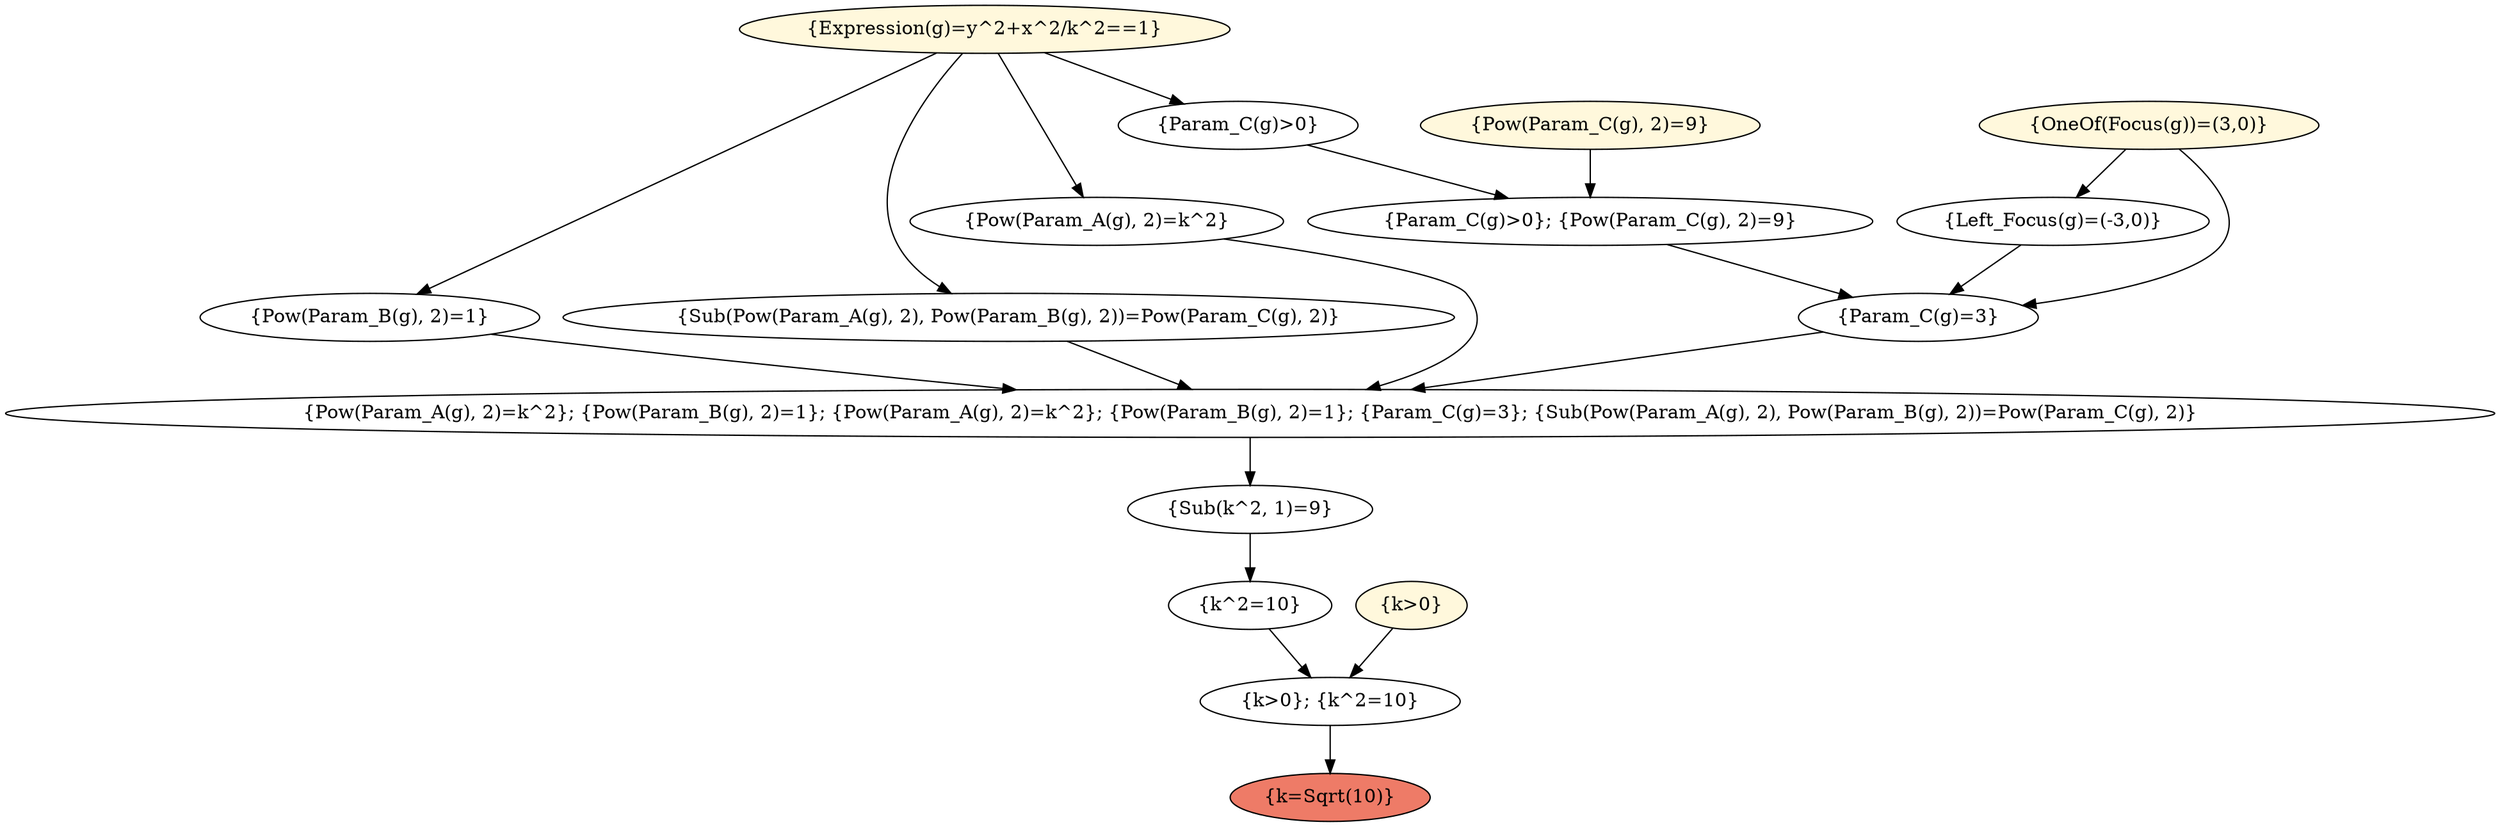 digraph solving_process {
	graph [bb="0,0,1568.5,612"];
	node [label="\N"];
	"{Expression(g)=y^2+x^2/k^2==1}"	[fillcolor=cornsilk,
		height=0.5,
		pos="616.26,594",
		style=filled,
		width=3.9713];
	"{Param_C(g)>0}"	[height=0.5,
		pos="779.26,522",
		width=2.1088];
	"{Expression(g)=y^2+x^2/k^2==1}" -> "{Param_C(g)>0}"	[pos="e,743.6,538.32 655.3,576.23 678.69,566.19 708.54,553.37 733.09,542.83"];
	"{Sub(Pow(Param_A(g), 2), Pow(Param_B(g), 2))=Pow(Param_C(g), 2)}"	[height=0.5,
		pos="628.26,378",
		width=7.9235];
	"{Expression(g)=y^2+x^2/k^2==1}" -> "{Sub(Pow(Param_A(g), 2), Pow(Param_B(g), 2))=Pow(Param_C(g), 2)}"	[pos="e,595.86,396.36 602.15,576.01 579.08,546.05 538.17,482.24 562.26,432 567.71,420.64 576.91,410.94 586.74,403.07"];
	"{Pow(Param_A(g), 2)=k^2}"	[height=0.5,
		pos="689.26,450",
		width=3.2746];
	"{Expression(g)=y^2+x^2/k^2==1}" -> "{Pow(Param_A(g), 2)=k^2}"	[pos="e,680.46,468.11 625.21,575.59 637.7,551.29 660.49,506.97 675.24,478.27"];
	"{Pow(Param_B(g), 2)=1}"	[height=0.5,
		pos="217.26,378",
		width=3.0045];
	"{Expression(g)=y^2+x^2/k^2==1}" -> "{Pow(Param_B(g), 2)=1}"	[pos="e,248.36,395.68 584.62,576.03 512.85,537.54 337.8,443.65 258.05,400.88"];
	"{Param_C(g)>0}; {Pow(Param_C(g), 2)=9}"	[height=0.5,
		pos="1003.3,450",
		width=4.9522];
	"{Param_C(g)>0}" -> "{Param_C(g)>0}; {Pow(Param_C(g), 2)=9}"	[pos="e,950.15,467.6 823.78,507.09 856.88,496.74 902.51,482.49 939.47,470.93"];
	"{Pow(Param_A(g), 2)=k^2}; {Pow(Param_B(g), 2)=1}; {Pow(Param_A(g), 2)=k^2}; {Pow(Param_B(g), 2)=1}; {Param_C(g)=3}; {Sub(Pow(Param_\
A(g), 2), Pow(Param_B(g), 2))=Pow(Param_C(g), 2)}"	[height=0.5,
		pos="784.26,306",
		width=21.785];
	"{Sub(Pow(Param_A(g), 2), Pow(Param_B(g), 2))=Pow(Param_C(g), 2)}" -> "{Pow(Param_A(g), 2)=k^2}; {Pow(Param_B(g), 2)=1}; {Pow(Param_A(g), 2)=k^2}; {Pow(Param_B(g), 2)=1}; {Param_C(g)=3}; {Sub(Pow(Param_\
A(g), 2), Pow(Param_B(g), 2))=Pow(Param_C(g), 2)}"	[pos="e,745.33,324.47 666.82,359.7 687.37,350.48 712.87,339.03 734.86,329.17"];
	"{Pow(Param_A(g), 2)=k^2}" -> "{Pow(Param_A(g), 2)=k^2}; {Pow(Param_B(g), 2)=1}; {Pow(Param_A(g), 2)=k^2}; {Pow(Param_B(g), 2)=1}; {Param_C(g)=3}; {Sub(Pow(Param_\
A(g), 2), Pow(Param_B(g), 2))=Pow(Param_C(g), 2)}"	[pos="e,875.19,324.31 767.57,436.13 831.34,424.86 912.38,408.38 922.26,396 932.24,383.49 931.32,373.19 922.26,360 913.05,346.59 899.94,\
336.58 885.43,329.1"];
	"{Pow(Param_B(g), 2)=1}" -> "{Pow(Param_A(g), 2)=k^2}; {Pow(Param_B(g), 2)=1}; {Pow(Param_A(g), 2)=k^2}; {Pow(Param_B(g), 2)=1}; {Param_C(g)=3}; {Sub(Pow(Param_\
A(g), 2), Pow(Param_B(g), 2))=Pow(Param_C(g), 2)}"	[pos="e,630.01,324.12 295.89,365.28 308.71,363.45 321.85,361.63 334.26,360 428.31,347.63 533.6,335.16 618.68,325.42"];
	"{OneOf(Focus(g))=(3,0)}"	[fillcolor=cornsilk,
		height=0.5,
		pos="1362.3,522",
		style=filled,
		width=2.9903];
	"{Left_Focus(g)=(-3,0)}"	[height=0.5,
		pos="1299.3,450",
		width=2.7628];
	"{OneOf(Focus(g))=(3,0)}" -> "{Left_Focus(g)=(-3,0)}"	[pos="e,1314.7,468.1 1346.7,503.7 1339.3,495.47 1330.3,485.48 1322.1,476.42"];
	"{Param_C(g)=3}"	[height=0.5,
		pos="1214.3,378",
		width=2.1088];
	"{OneOf(Focus(g))=(3,0)}" -> "{Param_C(g)=3}"	[pos="e,1278,388.08 1381.8,503.87 1400.9,485.12 1424.6,454.72 1407.3,432 1392.6,412.81 1337.1,398.85 1289.3,390.08"];
	"{Left_Focus(g)=(-3,0)}" -> "{Param_C(g)=3}"	[pos="e,1234.6,395.79 1278.7,432.05 1268,423.28 1254.9,412.43 1243.2,402.83"];
	"{Param_C(g)=3}" -> "{Pow(Param_A(g), 2)=k^2}; {Pow(Param_B(g), 2)=1}; {Pow(Param_A(g), 2)=k^2}; {Pow(Param_B(g), 2)=1}; {Param_C(g)=3}; {Sub(Pow(Param_\
A(g), 2), Pow(Param_B(g), 2))=Pow(Param_C(g), 2)}"	[pos="e,890.43,324.28 1153.1,367.05 1087.9,356.43 983.01,339.36 901.73,326.12"];
	"{Sub(k^2, 1)=9}"	[height=0.5,
		pos="784.26,234",
		width=2.0662];
	"{Pow(Param_A(g), 2)=k^2}; {Pow(Param_B(g), 2)=1}; {Pow(Param_A(g), 2)=k^2}; {Pow(Param_B(g), 2)=1}; {Param_C(g)=3}; {Sub(Pow(Param_\
A(g), 2), Pow(Param_B(g), 2))=Pow(Param_C(g), 2)}" -> "{Sub(k^2, 1)=9}"	[pos="e,784.26,252.1 784.26,287.7 784.26,280.41 784.26,271.73 784.26,263.54"];
	"{k^2=10}"	[height=0.5,
		pos="784.26,162",
		width=1.3553];
	"{Sub(k^2, 1)=9}" -> "{k^2=10}"	[pos="e,784.26,180.1 784.26,215.7 784.26,208.41 784.26,199.73 784.26,191.54"];
	"{k>0}; {k^2=10}"	[height=0.5,
		pos="835.26,90",
		width=2.1657];
	"{k^2=10}" -> "{k>0}; {k^2=10}"	[pos="e,822.91,107.96 796.35,144.41 802.29,136.25 809.6,126.22 816.27,117.07"];
	"{Param_C(g)>0}; {Pow(Param_C(g), 2)=9}" -> "{Param_C(g)=3}"	[pos="e,1171.5,393.19 1053.5,432.32 1085.8,421.6 1127.8,407.69 1160.7,396.77"];
	"{Pow(Param_C(g), 2)=9}"	[fillcolor=cornsilk,
		height=0.5,
		pos="1003.3,522",
		style=filled,
		width=3.0045];
	"{Pow(Param_C(g), 2)=9}" -> "{Param_C(g)>0}; {Pow(Param_C(g), 2)=9}"	[pos="e,1003.3,468.1 1003.3,503.7 1003.3,496.41 1003.3,487.73 1003.3,479.54"];
	"{k>0}"	[fillcolor=cornsilk,
		height=0.5,
		pos="886.26,162",
		style=filled,
		width=0.97149];
	"{k>0}" -> "{k>0}; {k^2=10}"	[pos="e,847.74,108.12 874.43,144.76 868.49,136.61 861.15,126.53 854.43,117.31"];
	"{k=Sqrt(10)}"	[fillcolor="#ee7b67",
		height=0.5,
		pos="835.26,18",
		style=filled,
		width=1.6965];
	"{k>0}; {k^2=10}" -> "{k=Sqrt(10)}"	[pos="e,835.26,36.104 835.26,71.697 835.26,64.407 835.26,55.726 835.26,47.536"];
}
